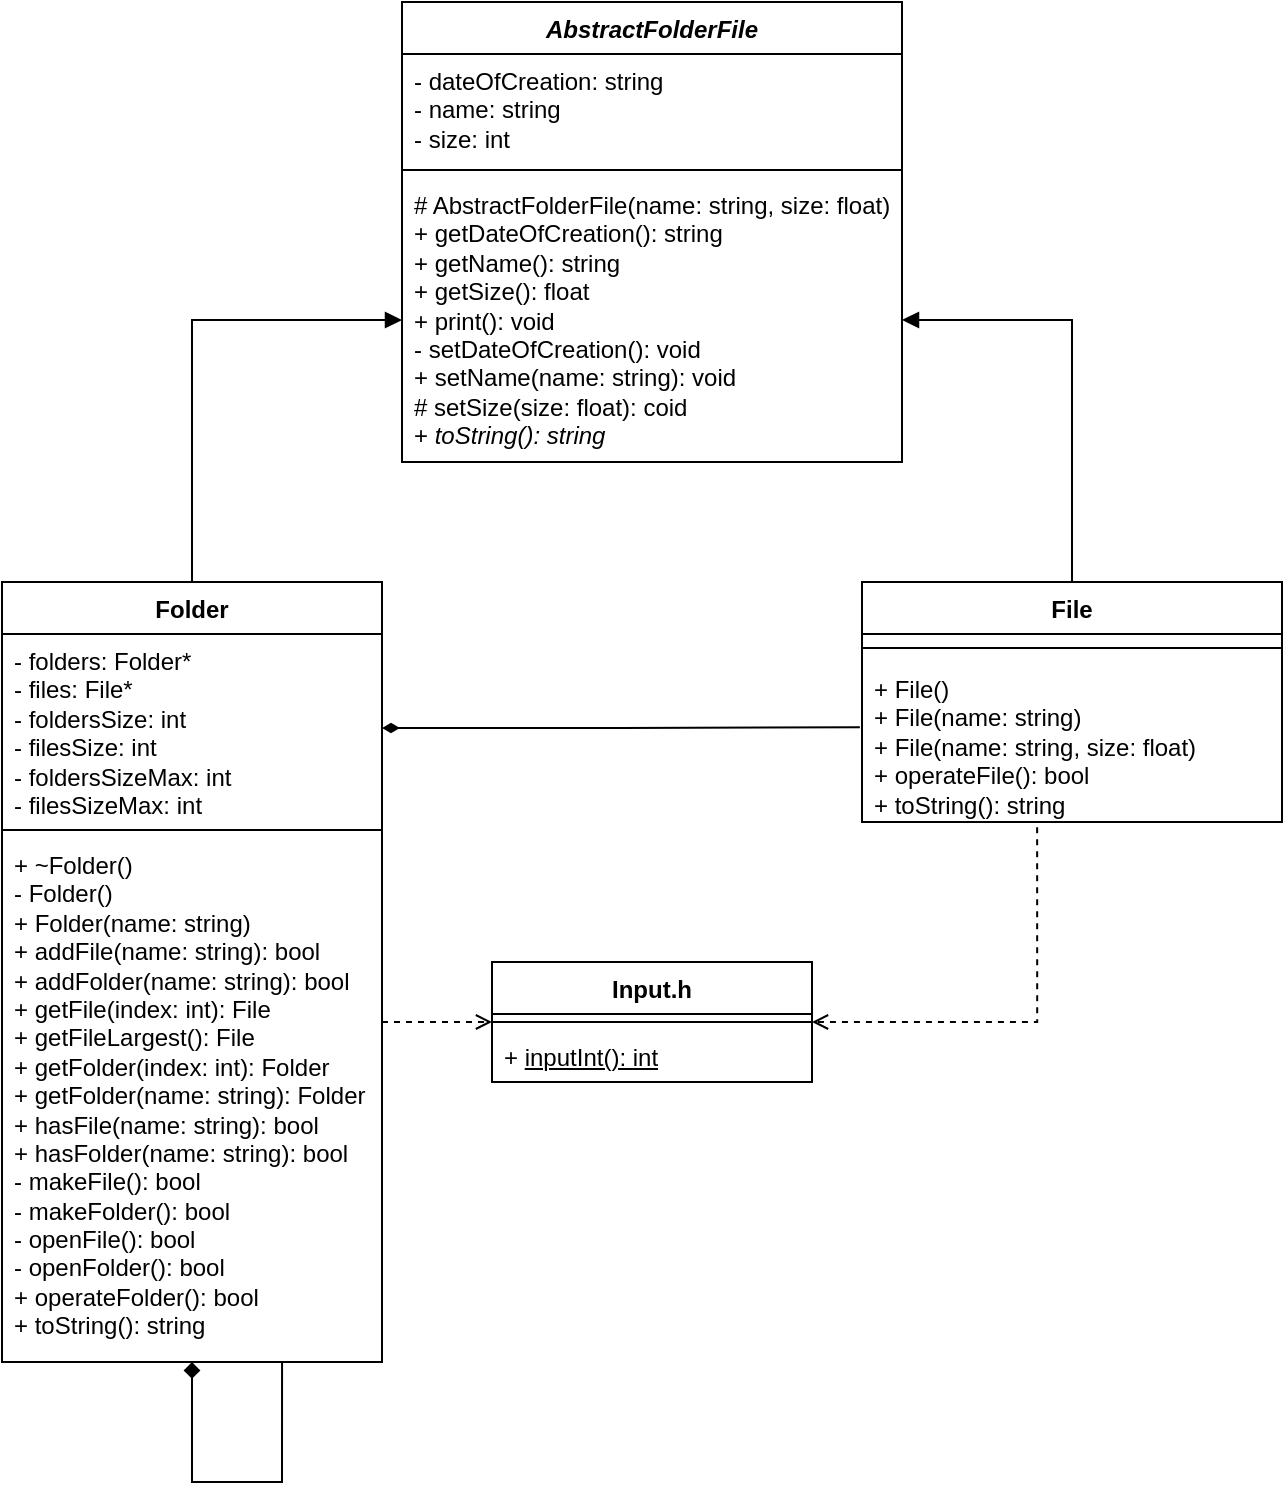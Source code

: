 <mxfile version="22.0.8" type="github">
  <diagram id="C5RBs43oDa-KdzZeNtuy" name="Page-1">
    <mxGraphModel dx="2220" dy="1145" grid="1" gridSize="10" guides="1" tooltips="1" connect="1" arrows="1" fold="1" page="1" pageScale="1" pageWidth="827" pageHeight="1169" math="0" shadow="0">
      <root>
        <mxCell id="WIyWlLk6GJQsqaUBKTNV-0" />
        <mxCell id="WIyWlLk6GJQsqaUBKTNV-1" parent="WIyWlLk6GJQsqaUBKTNV-0" />
        <mxCell id="6a7iETnhF9m00vz2kKRm-0" value="&lt;i&gt;AbstractFolderFile&lt;/i&gt;" style="swimlane;fontStyle=1;align=center;verticalAlign=top;childLayout=stackLayout;horizontal=1;startSize=26;horizontalStack=0;resizeParent=1;resizeParentMax=0;resizeLast=0;collapsible=1;marginBottom=0;whiteSpace=wrap;html=1;" parent="WIyWlLk6GJQsqaUBKTNV-1" vertex="1">
          <mxGeometry x="250" y="10" width="250" height="230" as="geometry" />
        </mxCell>
        <mxCell id="6a7iETnhF9m00vz2kKRm-1" value="- dateOfCreation: string&lt;br&gt;- name: string&lt;br&gt;- size: int" style="text;strokeColor=none;fillColor=none;align=left;verticalAlign=top;spacingLeft=4;spacingRight=4;overflow=hidden;rotatable=0;points=[[0,0.5],[1,0.5]];portConstraint=eastwest;whiteSpace=wrap;html=1;" parent="6a7iETnhF9m00vz2kKRm-0" vertex="1">
          <mxGeometry y="26" width="250" height="54" as="geometry" />
        </mxCell>
        <mxCell id="6a7iETnhF9m00vz2kKRm-2" value="" style="line;strokeWidth=1;fillColor=none;align=left;verticalAlign=middle;spacingTop=-1;spacingLeft=3;spacingRight=3;rotatable=0;labelPosition=right;points=[];portConstraint=eastwest;strokeColor=inherit;" parent="6a7iETnhF9m00vz2kKRm-0" vertex="1">
          <mxGeometry y="80" width="250" height="8" as="geometry" />
        </mxCell>
        <mxCell id="6a7iETnhF9m00vz2kKRm-3" value="# AbstractFolderFile(name: string, size: float)&lt;br&gt;+ getDateOfCreation(): string&lt;br&gt;+ getName(): string&lt;br&gt;+ getSize(): float&lt;br&gt;+ print(): void&lt;br&gt;- setDateOfCreation(): void&lt;br&gt;+ setName(name: string): void&lt;br&gt;# setSize(size: float): coid&lt;br&gt;+ &lt;i&gt;toString(): string&lt;/i&gt;" style="text;strokeColor=none;fillColor=none;align=left;verticalAlign=top;spacingLeft=4;spacingRight=4;overflow=hidden;rotatable=0;points=[[0,0.5],[1,0.5]];portConstraint=eastwest;whiteSpace=wrap;html=1;" parent="6a7iETnhF9m00vz2kKRm-0" vertex="1">
          <mxGeometry y="88" width="250" height="142" as="geometry" />
        </mxCell>
        <mxCell id="6a7iETnhF9m00vz2kKRm-28" style="edgeStyle=orthogonalEdgeStyle;rounded=0;orthogonalLoop=1;jettySize=auto;html=1;exitX=0.5;exitY=0;exitDx=0;exitDy=0;entryX=0;entryY=0.5;entryDx=0;entryDy=0;endArrow=block;endFill=1;" parent="WIyWlLk6GJQsqaUBKTNV-1" source="6a7iETnhF9m00vz2kKRm-8" target="6a7iETnhF9m00vz2kKRm-3" edge="1">
          <mxGeometry relative="1" as="geometry" />
        </mxCell>
        <mxCell id="6a7iETnhF9m00vz2kKRm-8" value="Folder" style="swimlane;fontStyle=1;align=center;verticalAlign=top;childLayout=stackLayout;horizontal=1;startSize=26;horizontalStack=0;resizeParent=1;resizeParentMax=0;resizeLast=0;collapsible=1;marginBottom=0;whiteSpace=wrap;html=1;" parent="WIyWlLk6GJQsqaUBKTNV-1" vertex="1">
          <mxGeometry x="50" y="300" width="190" height="390" as="geometry" />
        </mxCell>
        <mxCell id="6a7iETnhF9m00vz2kKRm-9" value="- folders: Folder*&lt;br&gt;- files: File*&lt;br&gt;- foldersSize: int&lt;br&gt;- filesSize: int&lt;br&gt;- foldersSizeMax: int&lt;br&gt;- filesSizeMax: int" style="text;strokeColor=none;fillColor=none;align=left;verticalAlign=top;spacingLeft=4;spacingRight=4;overflow=hidden;rotatable=0;points=[[0,0.5],[1,0.5]];portConstraint=eastwest;whiteSpace=wrap;html=1;" parent="6a7iETnhF9m00vz2kKRm-8" vertex="1">
          <mxGeometry y="26" width="190" height="94" as="geometry" />
        </mxCell>
        <mxCell id="6a7iETnhF9m00vz2kKRm-10" value="" style="line;strokeWidth=1;fillColor=none;align=left;verticalAlign=middle;spacingTop=-1;spacingLeft=3;spacingRight=3;rotatable=0;labelPosition=right;points=[];portConstraint=eastwest;strokeColor=inherit;" parent="6a7iETnhF9m00vz2kKRm-8" vertex="1">
          <mxGeometry y="120" width="190" height="8" as="geometry" />
        </mxCell>
        <mxCell id="6a7iETnhF9m00vz2kKRm-11" value="+ ~Folder()&lt;br&gt;- Folder()&lt;br&gt;+ Folder(name: string)&lt;br&gt;+ addFile(name: string): bool&lt;br&gt;+ addFolder(name: string): bool&lt;br&gt;+ getFile(index: int): File&lt;br&gt;+ getFileLargest(): File&lt;br&gt;+ getFolder(index: int): Folder&lt;br&gt;+ getFolder(name: string): Folder&lt;br&gt;+ hasFile(name: string): bool&lt;br&gt;+ hasFolder(name: string): bool&lt;br&gt;- makeFile(): bool&lt;br&gt;- makeFolder(): bool&lt;br&gt;- openFile(): bool&lt;br&gt;- openFolder(): bool&lt;br&gt;+ operateFolder(): bool&lt;br&gt;+ toString(): string" style="text;strokeColor=none;fillColor=none;align=left;verticalAlign=top;spacingLeft=4;spacingRight=4;overflow=hidden;rotatable=0;points=[[0,0.5],[1,0.5]];portConstraint=eastwest;whiteSpace=wrap;html=1;" parent="6a7iETnhF9m00vz2kKRm-8" vertex="1">
          <mxGeometry y="128" width="190" height="262" as="geometry" />
        </mxCell>
        <mxCell id="gnhwHhYgruaghe89ia_T-4" style="edgeStyle=orthogonalEdgeStyle;rounded=0;orthogonalLoop=1;jettySize=auto;html=1;entryX=0.737;entryY=1;entryDx=0;entryDy=0;entryPerimeter=0;startArrow=diamond;startFill=1;endArrow=none;endFill=0;" edge="1" parent="6a7iETnhF9m00vz2kKRm-8" source="6a7iETnhF9m00vz2kKRm-8" target="6a7iETnhF9m00vz2kKRm-11">
          <mxGeometry relative="1" as="geometry">
            <Array as="points">
              <mxPoint x="95" y="450" />
              <mxPoint x="140" y="450" />
            </Array>
          </mxGeometry>
        </mxCell>
        <mxCell id="gnhwHhYgruaghe89ia_T-1" style="edgeStyle=orthogonalEdgeStyle;rounded=0;orthogonalLoop=1;jettySize=auto;html=1;exitX=0.5;exitY=0;exitDx=0;exitDy=0;entryX=1;entryY=0.5;entryDx=0;entryDy=0;endArrow=block;endFill=1;" edge="1" parent="WIyWlLk6GJQsqaUBKTNV-1" source="6a7iETnhF9m00vz2kKRm-12" target="6a7iETnhF9m00vz2kKRm-3">
          <mxGeometry relative="1" as="geometry" />
        </mxCell>
        <mxCell id="6a7iETnhF9m00vz2kKRm-12" value="File" style="swimlane;fontStyle=1;align=center;verticalAlign=top;childLayout=stackLayout;horizontal=1;startSize=26;horizontalStack=0;resizeParent=1;resizeParentMax=0;resizeLast=0;collapsible=1;marginBottom=0;whiteSpace=wrap;html=1;" parent="WIyWlLk6GJQsqaUBKTNV-1" vertex="1">
          <mxGeometry x="480" y="300" width="210" height="120" as="geometry" />
        </mxCell>
        <mxCell id="6a7iETnhF9m00vz2kKRm-14" value="" style="line;strokeWidth=1;fillColor=none;align=left;verticalAlign=middle;spacingTop=-1;spacingLeft=3;spacingRight=3;rotatable=0;labelPosition=right;points=[];portConstraint=eastwest;strokeColor=inherit;" parent="6a7iETnhF9m00vz2kKRm-12" vertex="1">
          <mxGeometry y="26" width="210" height="14" as="geometry" />
        </mxCell>
        <mxCell id="6a7iETnhF9m00vz2kKRm-15" value="+ File()&lt;br&gt;+ File(name: string)&lt;br&gt;+ File(name: string, size: float)&lt;br&gt;+ operateFile(): bool&lt;br&gt;+ toString(): string" style="text;strokeColor=none;fillColor=none;align=left;verticalAlign=top;spacingLeft=4;spacingRight=4;overflow=hidden;rotatable=0;points=[[0,0.5],[1,0.5]];portConstraint=eastwest;whiteSpace=wrap;html=1;" parent="6a7iETnhF9m00vz2kKRm-12" vertex="1">
          <mxGeometry y="40" width="210" height="80" as="geometry" />
        </mxCell>
        <mxCell id="6a7iETnhF9m00vz2kKRm-24" value="Input.h" style="swimlane;fontStyle=1;align=center;verticalAlign=top;childLayout=stackLayout;horizontal=1;startSize=26;horizontalStack=0;resizeParent=1;resizeParentMax=0;resizeLast=0;collapsible=1;marginBottom=0;whiteSpace=wrap;html=1;" parent="WIyWlLk6GJQsqaUBKTNV-1" vertex="1">
          <mxGeometry x="295" y="490" width="160" height="60" as="geometry" />
        </mxCell>
        <mxCell id="6a7iETnhF9m00vz2kKRm-26" value="" style="line;strokeWidth=1;fillColor=none;align=left;verticalAlign=middle;spacingTop=-1;spacingLeft=3;spacingRight=3;rotatable=0;labelPosition=right;points=[];portConstraint=eastwest;strokeColor=inherit;" parent="6a7iETnhF9m00vz2kKRm-24" vertex="1">
          <mxGeometry y="26" width="160" height="8" as="geometry" />
        </mxCell>
        <mxCell id="6a7iETnhF9m00vz2kKRm-27" value="+ &lt;u&gt;inputInt(): int&lt;/u&gt;" style="text;strokeColor=none;fillColor=none;align=left;verticalAlign=top;spacingLeft=4;spacingRight=4;overflow=hidden;rotatable=0;points=[[0,0.5],[1,0.5]];portConstraint=eastwest;whiteSpace=wrap;html=1;" parent="6a7iETnhF9m00vz2kKRm-24" vertex="1">
          <mxGeometry y="34" width="160" height="26" as="geometry" />
        </mxCell>
        <mxCell id="gnhwHhYgruaghe89ia_T-0" style="edgeStyle=orthogonalEdgeStyle;rounded=0;orthogonalLoop=1;jettySize=auto;html=1;exitX=1;exitY=0.5;exitDx=0;exitDy=0;entryX=-0.005;entryY=0.408;entryDx=0;entryDy=0;entryPerimeter=0;startArrow=diamondThin;startFill=1;endArrow=none;endFill=0;" edge="1" parent="WIyWlLk6GJQsqaUBKTNV-1" source="6a7iETnhF9m00vz2kKRm-9" target="6a7iETnhF9m00vz2kKRm-15">
          <mxGeometry relative="1" as="geometry" />
        </mxCell>
        <mxCell id="gnhwHhYgruaghe89ia_T-2" style="edgeStyle=orthogonalEdgeStyle;rounded=0;orthogonalLoop=1;jettySize=auto;html=1;entryX=0;entryY=0.5;entryDx=0;entryDy=0;dashed=1;endArrow=open;endFill=0;" edge="1" parent="WIyWlLk6GJQsqaUBKTNV-1" target="6a7iETnhF9m00vz2kKRm-24">
          <mxGeometry relative="1" as="geometry">
            <mxPoint x="240" y="520" as="sourcePoint" />
            <Array as="points">
              <mxPoint x="240" y="520" />
            </Array>
          </mxGeometry>
        </mxCell>
        <mxCell id="gnhwHhYgruaghe89ia_T-3" style="edgeStyle=orthogonalEdgeStyle;rounded=0;orthogonalLoop=1;jettySize=auto;html=1;exitX=0.417;exitY=1.033;exitDx=0;exitDy=0;entryX=1;entryY=0.5;entryDx=0;entryDy=0;dashed=1;endArrow=open;endFill=0;exitPerimeter=0;" edge="1" parent="WIyWlLk6GJQsqaUBKTNV-1" source="6a7iETnhF9m00vz2kKRm-15" target="6a7iETnhF9m00vz2kKRm-24">
          <mxGeometry relative="1" as="geometry">
            <Array as="points">
              <mxPoint x="568" y="520" />
            </Array>
          </mxGeometry>
        </mxCell>
      </root>
    </mxGraphModel>
  </diagram>
</mxfile>
